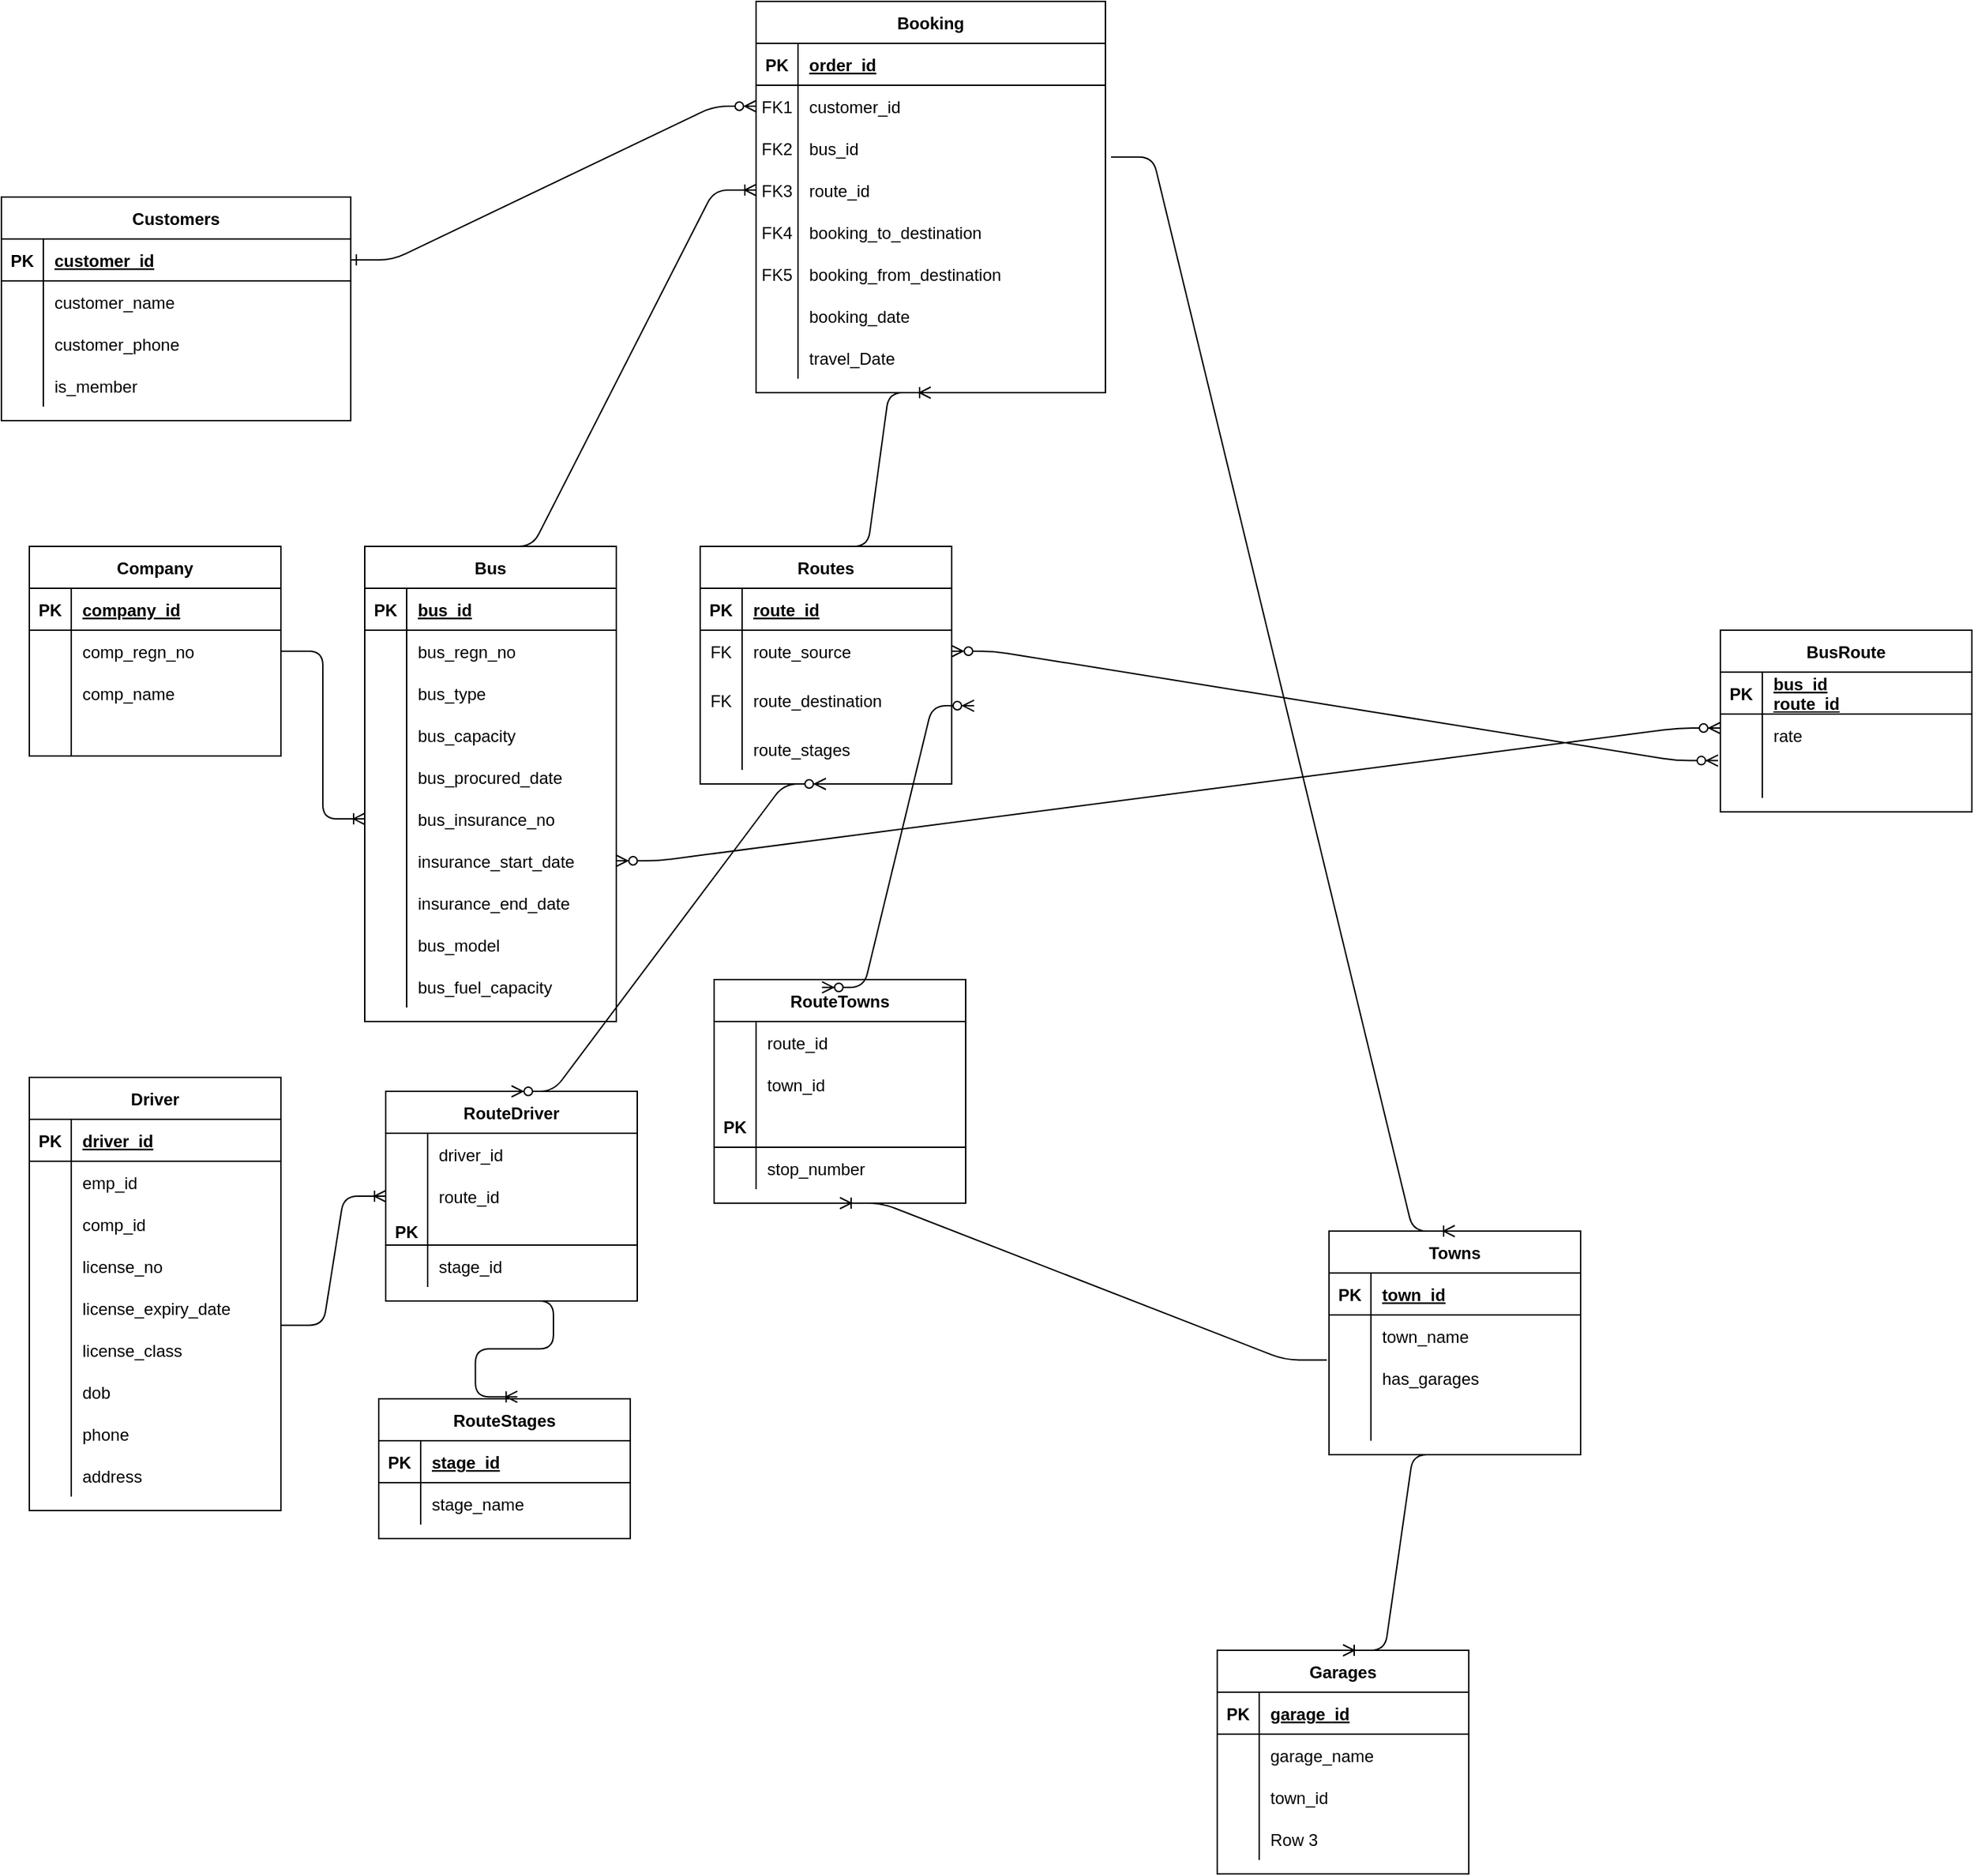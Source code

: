 <mxfile version="13.10.4" type="github">
  <diagram id="R2lEEEUBdFMjLlhIrx00" name="Page-1">
    <mxGraphModel dx="1483" dy="1883" grid="1" gridSize="10" guides="1" tooltips="1" connect="1" arrows="1" fold="1" page="1" pageScale="1" pageWidth="850" pageHeight="1100" math="0" shadow="0" extFonts="Permanent Marker^https://fonts.googleapis.com/css?family=Permanent+Marker">
      <root>
        <mxCell id="0" />
        <mxCell id="1" parent="0" />
        <mxCell id="C-vyLk0tnHw3VtMMgP7b-1" value="" style="edgeStyle=entityRelationEdgeStyle;endArrow=ERzeroToMany;startArrow=ERone;endFill=1;startFill=0;" parent="1" source="C-vyLk0tnHw3VtMMgP7b-24" target="C-vyLk0tnHw3VtMMgP7b-6" edge="1">
          <mxGeometry width="100" height="100" relative="1" as="geometry">
            <mxPoint x="340" y="720" as="sourcePoint" />
            <mxPoint x="440" y="620" as="targetPoint" />
          </mxGeometry>
        </mxCell>
        <object label="Booking" id="C-vyLk0tnHw3VtMMgP7b-2">
          <mxCell style="shape=table;startSize=30;container=1;collapsible=1;childLayout=tableLayout;fixedRows=1;rowLines=0;fontStyle=1;align=center;resizeLast=1;" parent="1" vertex="1">
            <mxGeometry x="560" y="-110" width="250" height="280" as="geometry" />
          </mxCell>
        </object>
        <mxCell id="C-vyLk0tnHw3VtMMgP7b-3" value="" style="shape=partialRectangle;collapsible=0;dropTarget=0;pointerEvents=0;fillColor=none;points=[[0,0.5],[1,0.5]];portConstraint=eastwest;top=0;left=0;right=0;bottom=1;" parent="C-vyLk0tnHw3VtMMgP7b-2" vertex="1">
          <mxGeometry y="30" width="250" height="30" as="geometry" />
        </mxCell>
        <mxCell id="C-vyLk0tnHw3VtMMgP7b-4" value="PK" style="shape=partialRectangle;overflow=hidden;connectable=0;fillColor=none;top=0;left=0;bottom=0;right=0;fontStyle=1;" parent="C-vyLk0tnHw3VtMMgP7b-3" vertex="1">
          <mxGeometry width="30" height="30" as="geometry" />
        </mxCell>
        <mxCell id="C-vyLk0tnHw3VtMMgP7b-5" value="order_id" style="shape=partialRectangle;overflow=hidden;connectable=0;fillColor=none;top=0;left=0;bottom=0;right=0;align=left;spacingLeft=6;fontStyle=5;" parent="C-vyLk0tnHw3VtMMgP7b-3" vertex="1">
          <mxGeometry x="30" width="220" height="30" as="geometry" />
        </mxCell>
        <mxCell id="C-vyLk0tnHw3VtMMgP7b-6" value="" style="shape=partialRectangle;collapsible=0;dropTarget=0;pointerEvents=0;fillColor=none;points=[[0,0.5],[1,0.5]];portConstraint=eastwest;top=0;left=0;right=0;bottom=0;" parent="C-vyLk0tnHw3VtMMgP7b-2" vertex="1">
          <mxGeometry y="60" width="250" height="30" as="geometry" />
        </mxCell>
        <mxCell id="C-vyLk0tnHw3VtMMgP7b-7" value="FK1" style="shape=partialRectangle;overflow=hidden;connectable=0;fillColor=none;top=0;left=0;bottom=0;right=0;" parent="C-vyLk0tnHw3VtMMgP7b-6" vertex="1">
          <mxGeometry width="30" height="30" as="geometry" />
        </mxCell>
        <mxCell id="C-vyLk0tnHw3VtMMgP7b-8" value="customer_id" style="shape=partialRectangle;overflow=hidden;connectable=0;fillColor=none;top=0;left=0;bottom=0;right=0;align=left;spacingLeft=6;" parent="C-vyLk0tnHw3VtMMgP7b-6" vertex="1">
          <mxGeometry x="30" width="220" height="30" as="geometry" />
        </mxCell>
        <mxCell id="DfzzEsy9qT0BJmkQdbl--208" value="" style="shape=partialRectangle;collapsible=0;dropTarget=0;pointerEvents=0;fillColor=none;points=[[0,0.5],[1,0.5]];portConstraint=eastwest;top=0;left=0;right=0;bottom=0;" vertex="1" parent="C-vyLk0tnHw3VtMMgP7b-2">
          <mxGeometry y="90" width="250" height="30" as="geometry" />
        </mxCell>
        <mxCell id="DfzzEsy9qT0BJmkQdbl--209" value="FK2" style="shape=partialRectangle;overflow=hidden;connectable=0;fillColor=none;top=0;left=0;bottom=0;right=0;" vertex="1" parent="DfzzEsy9qT0BJmkQdbl--208">
          <mxGeometry width="30" height="30" as="geometry" />
        </mxCell>
        <mxCell id="DfzzEsy9qT0BJmkQdbl--210" value="bus_id" style="shape=partialRectangle;overflow=hidden;connectable=0;fillColor=none;top=0;left=0;bottom=0;right=0;align=left;spacingLeft=6;" vertex="1" parent="DfzzEsy9qT0BJmkQdbl--208">
          <mxGeometry x="30" width="220" height="30" as="geometry" />
        </mxCell>
        <mxCell id="DfzzEsy9qT0BJmkQdbl--215" value="" style="shape=partialRectangle;collapsible=0;dropTarget=0;pointerEvents=0;fillColor=none;points=[[0,0.5],[1,0.5]];portConstraint=eastwest;top=0;left=0;right=0;bottom=0;" vertex="1" parent="C-vyLk0tnHw3VtMMgP7b-2">
          <mxGeometry y="120" width="250" height="30" as="geometry" />
        </mxCell>
        <mxCell id="DfzzEsy9qT0BJmkQdbl--216" value="FK3" style="shape=partialRectangle;overflow=hidden;connectable=0;fillColor=none;top=0;left=0;bottom=0;right=0;" vertex="1" parent="DfzzEsy9qT0BJmkQdbl--215">
          <mxGeometry width="30" height="30" as="geometry" />
        </mxCell>
        <mxCell id="DfzzEsy9qT0BJmkQdbl--217" value="route_id" style="shape=partialRectangle;overflow=hidden;connectable=0;fillColor=none;top=0;left=0;bottom=0;right=0;align=left;spacingLeft=6;" vertex="1" parent="DfzzEsy9qT0BJmkQdbl--215">
          <mxGeometry x="30" width="220" height="30" as="geometry" />
        </mxCell>
        <mxCell id="DfzzEsy9qT0BJmkQdbl--43" value="" style="shape=partialRectangle;collapsible=0;dropTarget=0;pointerEvents=0;fillColor=none;points=[[0,0.5],[1,0.5]];portConstraint=eastwest;top=0;left=0;right=0;bottom=0;" vertex="1" parent="C-vyLk0tnHw3VtMMgP7b-2">
          <mxGeometry y="150" width="250" height="30" as="geometry" />
        </mxCell>
        <mxCell id="DfzzEsy9qT0BJmkQdbl--44" value="FK4" style="shape=partialRectangle;overflow=hidden;connectable=0;fillColor=none;top=0;left=0;bottom=0;right=0;" vertex="1" parent="DfzzEsy9qT0BJmkQdbl--43">
          <mxGeometry width="30" height="30" as="geometry" />
        </mxCell>
        <mxCell id="DfzzEsy9qT0BJmkQdbl--45" value="booking_to_destination" style="shape=partialRectangle;overflow=hidden;connectable=0;fillColor=none;top=0;left=0;bottom=0;right=0;align=left;spacingLeft=6;" vertex="1" parent="DfzzEsy9qT0BJmkQdbl--43">
          <mxGeometry x="30" width="220" height="30" as="geometry" />
        </mxCell>
        <mxCell id="DfzzEsy9qT0BJmkQdbl--46" value="" style="shape=partialRectangle;collapsible=0;dropTarget=0;pointerEvents=0;fillColor=none;points=[[0,0.5],[1,0.5]];portConstraint=eastwest;top=0;left=0;right=0;bottom=0;" vertex="1" parent="C-vyLk0tnHw3VtMMgP7b-2">
          <mxGeometry y="180" width="250" height="30" as="geometry" />
        </mxCell>
        <mxCell id="DfzzEsy9qT0BJmkQdbl--47" value="FK5" style="shape=partialRectangle;overflow=hidden;connectable=0;fillColor=none;top=0;left=0;bottom=0;right=0;" vertex="1" parent="DfzzEsy9qT0BJmkQdbl--46">
          <mxGeometry width="30" height="30" as="geometry" />
        </mxCell>
        <mxCell id="DfzzEsy9qT0BJmkQdbl--48" value="booking_from_destination" style="shape=partialRectangle;overflow=hidden;connectable=0;fillColor=none;top=0;left=0;bottom=0;right=0;align=left;spacingLeft=6;" vertex="1" parent="DfzzEsy9qT0BJmkQdbl--46">
          <mxGeometry x="30" width="220" height="30" as="geometry" />
        </mxCell>
        <mxCell id="C-vyLk0tnHw3VtMMgP7b-9" value="" style="shape=partialRectangle;collapsible=0;dropTarget=0;pointerEvents=0;fillColor=none;points=[[0,0.5],[1,0.5]];portConstraint=eastwest;top=0;left=0;right=0;bottom=0;" parent="C-vyLk0tnHw3VtMMgP7b-2" vertex="1">
          <mxGeometry y="210" width="250" height="30" as="geometry" />
        </mxCell>
        <mxCell id="C-vyLk0tnHw3VtMMgP7b-10" value="" style="shape=partialRectangle;overflow=hidden;connectable=0;fillColor=none;top=0;left=0;bottom=0;right=0;" parent="C-vyLk0tnHw3VtMMgP7b-9" vertex="1">
          <mxGeometry width="30" height="30" as="geometry" />
        </mxCell>
        <mxCell id="C-vyLk0tnHw3VtMMgP7b-11" value="booking_date" style="shape=partialRectangle;overflow=hidden;connectable=0;fillColor=none;top=0;left=0;bottom=0;right=0;align=left;spacingLeft=6;" parent="C-vyLk0tnHw3VtMMgP7b-9" vertex="1">
          <mxGeometry x="30" width="220" height="30" as="geometry" />
        </mxCell>
        <mxCell id="DfzzEsy9qT0BJmkQdbl--40" value="" style="shape=partialRectangle;collapsible=0;dropTarget=0;pointerEvents=0;fillColor=none;points=[[0,0.5],[1,0.5]];portConstraint=eastwest;top=0;left=0;right=0;bottom=0;" vertex="1" parent="C-vyLk0tnHw3VtMMgP7b-2">
          <mxGeometry y="240" width="250" height="30" as="geometry" />
        </mxCell>
        <mxCell id="DfzzEsy9qT0BJmkQdbl--41" value="" style="shape=partialRectangle;overflow=hidden;connectable=0;fillColor=none;top=0;left=0;bottom=0;right=0;" vertex="1" parent="DfzzEsy9qT0BJmkQdbl--40">
          <mxGeometry width="30" height="30" as="geometry" />
        </mxCell>
        <mxCell id="DfzzEsy9qT0BJmkQdbl--42" value="travel_Date" style="shape=partialRectangle;overflow=hidden;connectable=0;fillColor=none;top=0;left=0;bottom=0;right=0;align=left;spacingLeft=6;" vertex="1" parent="DfzzEsy9qT0BJmkQdbl--40">
          <mxGeometry x="30" width="220" height="30" as="geometry" />
        </mxCell>
        <mxCell id="C-vyLk0tnHw3VtMMgP7b-23" value="Customers" style="shape=table;startSize=30;container=1;collapsible=1;childLayout=tableLayout;fixedRows=1;rowLines=0;fontStyle=1;align=center;resizeLast=1;" parent="1" vertex="1">
          <mxGeometry x="20" y="30" width="250" height="160" as="geometry" />
        </mxCell>
        <mxCell id="C-vyLk0tnHw3VtMMgP7b-24" value="" style="shape=partialRectangle;collapsible=0;dropTarget=0;pointerEvents=0;fillColor=none;points=[[0,0.5],[1,0.5]];portConstraint=eastwest;top=0;left=0;right=0;bottom=1;" parent="C-vyLk0tnHw3VtMMgP7b-23" vertex="1">
          <mxGeometry y="30" width="250" height="30" as="geometry" />
        </mxCell>
        <mxCell id="C-vyLk0tnHw3VtMMgP7b-25" value="PK" style="shape=partialRectangle;overflow=hidden;connectable=0;fillColor=none;top=0;left=0;bottom=0;right=0;fontStyle=1;" parent="C-vyLk0tnHw3VtMMgP7b-24" vertex="1">
          <mxGeometry width="30" height="30" as="geometry" />
        </mxCell>
        <mxCell id="C-vyLk0tnHw3VtMMgP7b-26" value="customer_id" style="shape=partialRectangle;overflow=hidden;connectable=0;fillColor=none;top=0;left=0;bottom=0;right=0;align=left;spacingLeft=6;fontStyle=5;" parent="C-vyLk0tnHw3VtMMgP7b-24" vertex="1">
          <mxGeometry x="30" width="220" height="30" as="geometry" />
        </mxCell>
        <mxCell id="C-vyLk0tnHw3VtMMgP7b-27" value="" style="shape=partialRectangle;collapsible=0;dropTarget=0;pointerEvents=0;fillColor=none;points=[[0,0.5],[1,0.5]];portConstraint=eastwest;top=0;left=0;right=0;bottom=0;" parent="C-vyLk0tnHw3VtMMgP7b-23" vertex="1">
          <mxGeometry y="60" width="250" height="30" as="geometry" />
        </mxCell>
        <mxCell id="C-vyLk0tnHw3VtMMgP7b-28" value="" style="shape=partialRectangle;overflow=hidden;connectable=0;fillColor=none;top=0;left=0;bottom=0;right=0;" parent="C-vyLk0tnHw3VtMMgP7b-27" vertex="1">
          <mxGeometry width="30" height="30" as="geometry" />
        </mxCell>
        <mxCell id="C-vyLk0tnHw3VtMMgP7b-29" value="customer_name " style="shape=partialRectangle;overflow=hidden;connectable=0;fillColor=none;top=0;left=0;bottom=0;right=0;align=left;spacingLeft=6;" parent="C-vyLk0tnHw3VtMMgP7b-27" vertex="1">
          <mxGeometry x="30" width="220" height="30" as="geometry" />
        </mxCell>
        <mxCell id="DfzzEsy9qT0BJmkQdbl--114" value="" style="shape=partialRectangle;collapsible=0;dropTarget=0;pointerEvents=0;fillColor=none;points=[[0,0.5],[1,0.5]];portConstraint=eastwest;top=0;left=0;right=0;bottom=0;" vertex="1" parent="C-vyLk0tnHw3VtMMgP7b-23">
          <mxGeometry y="90" width="250" height="30" as="geometry" />
        </mxCell>
        <mxCell id="DfzzEsy9qT0BJmkQdbl--115" value="" style="shape=partialRectangle;overflow=hidden;connectable=0;fillColor=none;top=0;left=0;bottom=0;right=0;" vertex="1" parent="DfzzEsy9qT0BJmkQdbl--114">
          <mxGeometry width="30" height="30" as="geometry" />
        </mxCell>
        <mxCell id="DfzzEsy9qT0BJmkQdbl--116" value="customer_phone" style="shape=partialRectangle;overflow=hidden;connectable=0;fillColor=none;top=0;left=0;bottom=0;right=0;align=left;spacingLeft=6;" vertex="1" parent="DfzzEsy9qT0BJmkQdbl--114">
          <mxGeometry x="30" width="220" height="30" as="geometry" />
        </mxCell>
        <mxCell id="DfzzEsy9qT0BJmkQdbl--121" value="" style="shape=partialRectangle;collapsible=0;dropTarget=0;pointerEvents=0;fillColor=none;points=[[0,0.5],[1,0.5]];portConstraint=eastwest;top=0;left=0;right=0;bottom=0;" vertex="1" parent="C-vyLk0tnHw3VtMMgP7b-23">
          <mxGeometry y="120" width="250" height="30" as="geometry" />
        </mxCell>
        <mxCell id="DfzzEsy9qT0BJmkQdbl--122" value="" style="shape=partialRectangle;overflow=hidden;connectable=0;fillColor=none;top=0;left=0;bottom=0;right=0;" vertex="1" parent="DfzzEsy9qT0BJmkQdbl--121">
          <mxGeometry width="30" height="30" as="geometry" />
        </mxCell>
        <mxCell id="DfzzEsy9qT0BJmkQdbl--123" value="is_member" style="shape=partialRectangle;overflow=hidden;connectable=0;fillColor=none;top=0;left=0;bottom=0;right=0;align=left;spacingLeft=6;" vertex="1" parent="DfzzEsy9qT0BJmkQdbl--121">
          <mxGeometry x="30" width="220" height="30" as="geometry" />
        </mxCell>
        <object label="Bus" id="DfzzEsy9qT0BJmkQdbl--1">
          <mxCell style="shape=table;startSize=30;container=1;collapsible=1;childLayout=tableLayout;fixedRows=1;rowLines=0;fontStyle=1;align=center;resizeLast=1;" vertex="1" parent="1">
            <mxGeometry x="280" y="280" width="180" height="340" as="geometry" />
          </mxCell>
        </object>
        <mxCell id="DfzzEsy9qT0BJmkQdbl--2" value="" style="shape=partialRectangle;collapsible=0;dropTarget=0;pointerEvents=0;fillColor=none;top=0;left=0;bottom=1;right=0;points=[[0,0.5],[1,0.5]];portConstraint=eastwest;" vertex="1" parent="DfzzEsy9qT0BJmkQdbl--1">
          <mxGeometry y="30" width="180" height="30" as="geometry" />
        </mxCell>
        <mxCell id="DfzzEsy9qT0BJmkQdbl--3" value="PK" style="shape=partialRectangle;connectable=0;fillColor=none;top=0;left=0;bottom=0;right=0;fontStyle=1;overflow=hidden;" vertex="1" parent="DfzzEsy9qT0BJmkQdbl--2">
          <mxGeometry width="30" height="30" as="geometry" />
        </mxCell>
        <mxCell id="DfzzEsy9qT0BJmkQdbl--4" value="bus_id" style="shape=partialRectangle;connectable=0;fillColor=none;top=0;left=0;bottom=0;right=0;align=left;spacingLeft=6;fontStyle=5;overflow=hidden;" vertex="1" parent="DfzzEsy9qT0BJmkQdbl--2">
          <mxGeometry x="30" width="150" height="30" as="geometry" />
        </mxCell>
        <mxCell id="DfzzEsy9qT0BJmkQdbl--5" value="" style="shape=partialRectangle;collapsible=0;dropTarget=0;pointerEvents=0;fillColor=none;top=0;left=0;bottom=0;right=0;points=[[0,0.5],[1,0.5]];portConstraint=eastwest;" vertex="1" parent="DfzzEsy9qT0BJmkQdbl--1">
          <mxGeometry y="60" width="180" height="30" as="geometry" />
        </mxCell>
        <mxCell id="DfzzEsy9qT0BJmkQdbl--6" value="" style="shape=partialRectangle;connectable=0;fillColor=none;top=0;left=0;bottom=0;right=0;editable=1;overflow=hidden;" vertex="1" parent="DfzzEsy9qT0BJmkQdbl--5">
          <mxGeometry width="30" height="30" as="geometry" />
        </mxCell>
        <mxCell id="DfzzEsy9qT0BJmkQdbl--7" value="bus_regn_no" style="shape=partialRectangle;connectable=0;fillColor=none;top=0;left=0;bottom=0;right=0;align=left;spacingLeft=6;overflow=hidden;" vertex="1" parent="DfzzEsy9qT0BJmkQdbl--5">
          <mxGeometry x="30" width="150" height="30" as="geometry" />
        </mxCell>
        <mxCell id="DfzzEsy9qT0BJmkQdbl--8" value="" style="shape=partialRectangle;collapsible=0;dropTarget=0;pointerEvents=0;fillColor=none;top=0;left=0;bottom=0;right=0;points=[[0,0.5],[1,0.5]];portConstraint=eastwest;" vertex="1" parent="DfzzEsy9qT0BJmkQdbl--1">
          <mxGeometry y="90" width="180" height="30" as="geometry" />
        </mxCell>
        <mxCell id="DfzzEsy9qT0BJmkQdbl--9" value="" style="shape=partialRectangle;connectable=0;fillColor=none;top=0;left=0;bottom=0;right=0;editable=1;overflow=hidden;" vertex="1" parent="DfzzEsy9qT0BJmkQdbl--8">
          <mxGeometry width="30" height="30" as="geometry" />
        </mxCell>
        <mxCell id="DfzzEsy9qT0BJmkQdbl--10" value="bus_type" style="shape=partialRectangle;connectable=0;fillColor=none;top=0;left=0;bottom=0;right=0;align=left;spacingLeft=6;overflow=hidden;" vertex="1" parent="DfzzEsy9qT0BJmkQdbl--8">
          <mxGeometry x="30" width="150" height="30" as="geometry" />
        </mxCell>
        <mxCell id="DfzzEsy9qT0BJmkQdbl--11" value="" style="shape=partialRectangle;collapsible=0;dropTarget=0;pointerEvents=0;fillColor=none;top=0;left=0;bottom=0;right=0;points=[[0,0.5],[1,0.5]];portConstraint=eastwest;" vertex="1" parent="DfzzEsy9qT0BJmkQdbl--1">
          <mxGeometry y="120" width="180" height="30" as="geometry" />
        </mxCell>
        <mxCell id="DfzzEsy9qT0BJmkQdbl--12" value="" style="shape=partialRectangle;connectable=0;fillColor=none;top=0;left=0;bottom=0;right=0;editable=1;overflow=hidden;" vertex="1" parent="DfzzEsy9qT0BJmkQdbl--11">
          <mxGeometry width="30" height="30" as="geometry" />
        </mxCell>
        <mxCell id="DfzzEsy9qT0BJmkQdbl--13" value="bus_capacity" style="shape=partialRectangle;connectable=0;fillColor=none;top=0;left=0;bottom=0;right=0;align=left;spacingLeft=6;overflow=hidden;" vertex="1" parent="DfzzEsy9qT0BJmkQdbl--11">
          <mxGeometry x="30" width="150" height="30" as="geometry" />
        </mxCell>
        <mxCell id="DfzzEsy9qT0BJmkQdbl--49" value="" style="shape=partialRectangle;collapsible=0;dropTarget=0;pointerEvents=0;fillColor=none;top=0;left=0;bottom=0;right=0;points=[[0,0.5],[1,0.5]];portConstraint=eastwest;" vertex="1" parent="DfzzEsy9qT0BJmkQdbl--1">
          <mxGeometry y="150" width="180" height="30" as="geometry" />
        </mxCell>
        <mxCell id="DfzzEsy9qT0BJmkQdbl--50" value="" style="shape=partialRectangle;connectable=0;fillColor=none;top=0;left=0;bottom=0;right=0;editable=1;overflow=hidden;" vertex="1" parent="DfzzEsy9qT0BJmkQdbl--49">
          <mxGeometry width="30" height="30" as="geometry" />
        </mxCell>
        <mxCell id="DfzzEsy9qT0BJmkQdbl--51" value="bus_procured_date" style="shape=partialRectangle;connectable=0;fillColor=none;top=0;left=0;bottom=0;right=0;align=left;spacingLeft=6;overflow=hidden;" vertex="1" parent="DfzzEsy9qT0BJmkQdbl--49">
          <mxGeometry x="30" width="150" height="30" as="geometry" />
        </mxCell>
        <mxCell id="DfzzEsy9qT0BJmkQdbl--52" value="" style="shape=partialRectangle;collapsible=0;dropTarget=0;pointerEvents=0;fillColor=none;top=0;left=0;bottom=0;right=0;points=[[0,0.5],[1,0.5]];portConstraint=eastwest;" vertex="1" parent="DfzzEsy9qT0BJmkQdbl--1">
          <mxGeometry y="180" width="180" height="30" as="geometry" />
        </mxCell>
        <mxCell id="DfzzEsy9qT0BJmkQdbl--53" value="" style="shape=partialRectangle;connectable=0;fillColor=none;top=0;left=0;bottom=0;right=0;editable=1;overflow=hidden;" vertex="1" parent="DfzzEsy9qT0BJmkQdbl--52">
          <mxGeometry width="30" height="30" as="geometry" />
        </mxCell>
        <mxCell id="DfzzEsy9qT0BJmkQdbl--54" value="bus_insurance_no" style="shape=partialRectangle;connectable=0;fillColor=none;top=0;left=0;bottom=0;right=0;align=left;spacingLeft=6;overflow=hidden;" vertex="1" parent="DfzzEsy9qT0BJmkQdbl--52">
          <mxGeometry x="30" width="150" height="30" as="geometry" />
        </mxCell>
        <mxCell id="DfzzEsy9qT0BJmkQdbl--55" value="" style="shape=partialRectangle;collapsible=0;dropTarget=0;pointerEvents=0;fillColor=none;top=0;left=0;bottom=0;right=0;points=[[0,0.5],[1,0.5]];portConstraint=eastwest;" vertex="1" parent="DfzzEsy9qT0BJmkQdbl--1">
          <mxGeometry y="210" width="180" height="30" as="geometry" />
        </mxCell>
        <mxCell id="DfzzEsy9qT0BJmkQdbl--56" value="" style="shape=partialRectangle;connectable=0;fillColor=none;top=0;left=0;bottom=0;right=0;editable=1;overflow=hidden;" vertex="1" parent="DfzzEsy9qT0BJmkQdbl--55">
          <mxGeometry width="30" height="30" as="geometry" />
        </mxCell>
        <mxCell id="DfzzEsy9qT0BJmkQdbl--57" value="insurance_start_date" style="shape=partialRectangle;connectable=0;fillColor=none;top=0;left=0;bottom=0;right=0;align=left;spacingLeft=6;overflow=hidden;" vertex="1" parent="DfzzEsy9qT0BJmkQdbl--55">
          <mxGeometry x="30" width="150" height="30" as="geometry" />
        </mxCell>
        <mxCell id="DfzzEsy9qT0BJmkQdbl--58" value="" style="shape=partialRectangle;collapsible=0;dropTarget=0;pointerEvents=0;fillColor=none;top=0;left=0;bottom=0;right=0;points=[[0,0.5],[1,0.5]];portConstraint=eastwest;" vertex="1" parent="DfzzEsy9qT0BJmkQdbl--1">
          <mxGeometry y="240" width="180" height="30" as="geometry" />
        </mxCell>
        <mxCell id="DfzzEsy9qT0BJmkQdbl--59" value="" style="shape=partialRectangle;connectable=0;fillColor=none;top=0;left=0;bottom=0;right=0;editable=1;overflow=hidden;" vertex="1" parent="DfzzEsy9qT0BJmkQdbl--58">
          <mxGeometry width="30" height="30" as="geometry" />
        </mxCell>
        <mxCell id="DfzzEsy9qT0BJmkQdbl--60" value="insurance_end_date" style="shape=partialRectangle;connectable=0;fillColor=none;top=0;left=0;bottom=0;right=0;align=left;spacingLeft=6;overflow=hidden;" vertex="1" parent="DfzzEsy9qT0BJmkQdbl--58">
          <mxGeometry x="30" width="150" height="30" as="geometry" />
        </mxCell>
        <mxCell id="DfzzEsy9qT0BJmkQdbl--61" value="" style="shape=partialRectangle;collapsible=0;dropTarget=0;pointerEvents=0;fillColor=none;top=0;left=0;bottom=0;right=0;points=[[0,0.5],[1,0.5]];portConstraint=eastwest;" vertex="1" parent="DfzzEsy9qT0BJmkQdbl--1">
          <mxGeometry y="270" width="180" height="30" as="geometry" />
        </mxCell>
        <mxCell id="DfzzEsy9qT0BJmkQdbl--62" value="" style="shape=partialRectangle;connectable=0;fillColor=none;top=0;left=0;bottom=0;right=0;editable=1;overflow=hidden;" vertex="1" parent="DfzzEsy9qT0BJmkQdbl--61">
          <mxGeometry width="30" height="30" as="geometry" />
        </mxCell>
        <mxCell id="DfzzEsy9qT0BJmkQdbl--63" value="bus_model" style="shape=partialRectangle;connectable=0;fillColor=none;top=0;left=0;bottom=0;right=0;align=left;spacingLeft=6;overflow=hidden;" vertex="1" parent="DfzzEsy9qT0BJmkQdbl--61">
          <mxGeometry x="30" width="150" height="30" as="geometry" />
        </mxCell>
        <mxCell id="DfzzEsy9qT0BJmkQdbl--64" value="" style="shape=partialRectangle;collapsible=0;dropTarget=0;pointerEvents=0;fillColor=none;top=0;left=0;bottom=0;right=0;points=[[0,0.5],[1,0.5]];portConstraint=eastwest;" vertex="1" parent="DfzzEsy9qT0BJmkQdbl--1">
          <mxGeometry y="300" width="180" height="30" as="geometry" />
        </mxCell>
        <mxCell id="DfzzEsy9qT0BJmkQdbl--65" value="" style="shape=partialRectangle;connectable=0;fillColor=none;top=0;left=0;bottom=0;right=0;editable=1;overflow=hidden;" vertex="1" parent="DfzzEsy9qT0BJmkQdbl--64">
          <mxGeometry width="30" height="30" as="geometry" />
        </mxCell>
        <mxCell id="DfzzEsy9qT0BJmkQdbl--66" value="bus_fuel_capacity" style="shape=partialRectangle;connectable=0;fillColor=none;top=0;left=0;bottom=0;right=0;align=left;spacingLeft=6;overflow=hidden;" vertex="1" parent="DfzzEsy9qT0BJmkQdbl--64">
          <mxGeometry x="30" width="150" height="30" as="geometry" />
        </mxCell>
        <mxCell id="DfzzEsy9qT0BJmkQdbl--14" value="Routes" style="shape=table;startSize=30;container=1;collapsible=1;childLayout=tableLayout;fixedRows=1;rowLines=0;fontStyle=1;align=center;resizeLast=1;" vertex="1" parent="1">
          <mxGeometry x="520" y="280" width="180" height="170" as="geometry" />
        </mxCell>
        <mxCell id="DfzzEsy9qT0BJmkQdbl--15" value="" style="shape=partialRectangle;collapsible=0;dropTarget=0;pointerEvents=0;fillColor=none;top=0;left=0;bottom=1;right=0;points=[[0,0.5],[1,0.5]];portConstraint=eastwest;" vertex="1" parent="DfzzEsy9qT0BJmkQdbl--14">
          <mxGeometry y="30" width="180" height="30" as="geometry" />
        </mxCell>
        <mxCell id="DfzzEsy9qT0BJmkQdbl--16" value="PK" style="shape=partialRectangle;connectable=0;fillColor=none;top=0;left=0;bottom=0;right=0;fontStyle=1;overflow=hidden;" vertex="1" parent="DfzzEsy9qT0BJmkQdbl--15">
          <mxGeometry width="30" height="30" as="geometry" />
        </mxCell>
        <mxCell id="DfzzEsy9qT0BJmkQdbl--17" value="route_id" style="shape=partialRectangle;connectable=0;fillColor=none;top=0;left=0;bottom=0;right=0;align=left;spacingLeft=6;fontStyle=5;overflow=hidden;" vertex="1" parent="DfzzEsy9qT0BJmkQdbl--15">
          <mxGeometry x="30" width="150" height="30" as="geometry" />
        </mxCell>
        <mxCell id="DfzzEsy9qT0BJmkQdbl--18" value="" style="shape=partialRectangle;collapsible=0;dropTarget=0;pointerEvents=0;fillColor=none;top=0;left=0;bottom=0;right=0;points=[[0,0.5],[1,0.5]];portConstraint=eastwest;" vertex="1" parent="DfzzEsy9qT0BJmkQdbl--14">
          <mxGeometry y="60" width="180" height="30" as="geometry" />
        </mxCell>
        <mxCell id="DfzzEsy9qT0BJmkQdbl--19" value="FK" style="shape=partialRectangle;connectable=0;fillColor=none;top=0;left=0;bottom=0;right=0;editable=1;overflow=hidden;" vertex="1" parent="DfzzEsy9qT0BJmkQdbl--18">
          <mxGeometry width="30" height="30" as="geometry" />
        </mxCell>
        <mxCell id="DfzzEsy9qT0BJmkQdbl--20" value="route_source" style="shape=partialRectangle;connectable=0;fillColor=none;top=0;left=0;bottom=0;right=0;align=left;spacingLeft=6;overflow=hidden;" vertex="1" parent="DfzzEsy9qT0BJmkQdbl--18">
          <mxGeometry x="30" width="150" height="30" as="geometry" />
        </mxCell>
        <mxCell id="DfzzEsy9qT0BJmkQdbl--21" value="" style="shape=partialRectangle;collapsible=0;dropTarget=0;pointerEvents=0;fillColor=none;top=0;left=0;bottom=0;right=0;points=[[0,0.5],[1,0.5]];portConstraint=eastwest;" vertex="1" parent="DfzzEsy9qT0BJmkQdbl--14">
          <mxGeometry y="90" width="180" height="40" as="geometry" />
        </mxCell>
        <mxCell id="DfzzEsy9qT0BJmkQdbl--22" value="FK" style="shape=partialRectangle;connectable=0;fillColor=none;top=0;left=0;bottom=0;right=0;editable=1;overflow=hidden;" vertex="1" parent="DfzzEsy9qT0BJmkQdbl--21">
          <mxGeometry width="30" height="40" as="geometry" />
        </mxCell>
        <mxCell id="DfzzEsy9qT0BJmkQdbl--23" value="route_destination" style="shape=partialRectangle;connectable=0;fillColor=none;top=0;left=0;bottom=0;right=0;align=left;spacingLeft=6;overflow=hidden;" vertex="1" parent="DfzzEsy9qT0BJmkQdbl--21">
          <mxGeometry x="30" width="150" height="40" as="geometry" />
        </mxCell>
        <mxCell id="DfzzEsy9qT0BJmkQdbl--24" value="" style="shape=partialRectangle;collapsible=0;dropTarget=0;pointerEvents=0;fillColor=none;top=0;left=0;bottom=0;right=0;points=[[0,0.5],[1,0.5]];portConstraint=eastwest;" vertex="1" parent="DfzzEsy9qT0BJmkQdbl--14">
          <mxGeometry y="130" width="180" height="30" as="geometry" />
        </mxCell>
        <mxCell id="DfzzEsy9qT0BJmkQdbl--25" value="" style="shape=partialRectangle;connectable=0;fillColor=none;top=0;left=0;bottom=0;right=0;editable=1;overflow=hidden;" vertex="1" parent="DfzzEsy9qT0BJmkQdbl--24">
          <mxGeometry width="30" height="30" as="geometry" />
        </mxCell>
        <mxCell id="DfzzEsy9qT0BJmkQdbl--26" value="route_stages" style="shape=partialRectangle;connectable=0;fillColor=none;top=0;left=0;bottom=0;right=0;align=left;spacingLeft=6;overflow=hidden;" vertex="1" parent="DfzzEsy9qT0BJmkQdbl--24">
          <mxGeometry x="30" width="150" height="30" as="geometry" />
        </mxCell>
        <mxCell id="DfzzEsy9qT0BJmkQdbl--27" value="Company" style="shape=table;startSize=30;container=1;collapsible=1;childLayout=tableLayout;fixedRows=1;rowLines=0;fontStyle=1;align=center;resizeLast=1;" vertex="1" parent="1">
          <mxGeometry x="40" y="280" width="180" height="150" as="geometry" />
        </mxCell>
        <mxCell id="DfzzEsy9qT0BJmkQdbl--28" value="" style="shape=partialRectangle;collapsible=0;dropTarget=0;pointerEvents=0;fillColor=none;top=0;left=0;bottom=1;right=0;points=[[0,0.5],[1,0.5]];portConstraint=eastwest;" vertex="1" parent="DfzzEsy9qT0BJmkQdbl--27">
          <mxGeometry y="30" width="180" height="30" as="geometry" />
        </mxCell>
        <mxCell id="DfzzEsy9qT0BJmkQdbl--29" value="PK" style="shape=partialRectangle;connectable=0;fillColor=none;top=0;left=0;bottom=0;right=0;fontStyle=1;overflow=hidden;" vertex="1" parent="DfzzEsy9qT0BJmkQdbl--28">
          <mxGeometry width="30" height="30" as="geometry" />
        </mxCell>
        <mxCell id="DfzzEsy9qT0BJmkQdbl--30" value="company_id" style="shape=partialRectangle;connectable=0;fillColor=none;top=0;left=0;bottom=0;right=0;align=left;spacingLeft=6;fontStyle=5;overflow=hidden;" vertex="1" parent="DfzzEsy9qT0BJmkQdbl--28">
          <mxGeometry x="30" width="150" height="30" as="geometry" />
        </mxCell>
        <mxCell id="DfzzEsy9qT0BJmkQdbl--31" value="" style="shape=partialRectangle;collapsible=0;dropTarget=0;pointerEvents=0;fillColor=none;top=0;left=0;bottom=0;right=0;points=[[0,0.5],[1,0.5]];portConstraint=eastwest;" vertex="1" parent="DfzzEsy9qT0BJmkQdbl--27">
          <mxGeometry y="60" width="180" height="30" as="geometry" />
        </mxCell>
        <mxCell id="DfzzEsy9qT0BJmkQdbl--32" value="" style="shape=partialRectangle;connectable=0;fillColor=none;top=0;left=0;bottom=0;right=0;editable=1;overflow=hidden;" vertex="1" parent="DfzzEsy9qT0BJmkQdbl--31">
          <mxGeometry width="30" height="30" as="geometry" />
        </mxCell>
        <mxCell id="DfzzEsy9qT0BJmkQdbl--33" value="comp_regn_no" style="shape=partialRectangle;connectable=0;fillColor=none;top=0;left=0;bottom=0;right=0;align=left;spacingLeft=6;overflow=hidden;" vertex="1" parent="DfzzEsy9qT0BJmkQdbl--31">
          <mxGeometry x="30" width="150" height="30" as="geometry" />
        </mxCell>
        <mxCell id="DfzzEsy9qT0BJmkQdbl--34" value="" style="shape=partialRectangle;collapsible=0;dropTarget=0;pointerEvents=0;fillColor=none;top=0;left=0;bottom=0;right=0;points=[[0,0.5],[1,0.5]];portConstraint=eastwest;" vertex="1" parent="DfzzEsy9qT0BJmkQdbl--27">
          <mxGeometry y="90" width="180" height="30" as="geometry" />
        </mxCell>
        <mxCell id="DfzzEsy9qT0BJmkQdbl--35" value="" style="shape=partialRectangle;connectable=0;fillColor=none;top=0;left=0;bottom=0;right=0;editable=1;overflow=hidden;" vertex="1" parent="DfzzEsy9qT0BJmkQdbl--34">
          <mxGeometry width="30" height="30" as="geometry" />
        </mxCell>
        <mxCell id="DfzzEsy9qT0BJmkQdbl--36" value="comp_name" style="shape=partialRectangle;connectable=0;fillColor=none;top=0;left=0;bottom=0;right=0;align=left;spacingLeft=6;overflow=hidden;" vertex="1" parent="DfzzEsy9qT0BJmkQdbl--34">
          <mxGeometry x="30" width="150" height="30" as="geometry" />
        </mxCell>
        <mxCell id="DfzzEsy9qT0BJmkQdbl--37" value="" style="shape=partialRectangle;collapsible=0;dropTarget=0;pointerEvents=0;fillColor=none;top=0;left=0;bottom=0;right=0;points=[[0,0.5],[1,0.5]];portConstraint=eastwest;" vertex="1" parent="DfzzEsy9qT0BJmkQdbl--27">
          <mxGeometry y="120" width="180" height="30" as="geometry" />
        </mxCell>
        <mxCell id="DfzzEsy9qT0BJmkQdbl--38" value="" style="shape=partialRectangle;connectable=0;fillColor=none;top=0;left=0;bottom=0;right=0;editable=1;overflow=hidden;" vertex="1" parent="DfzzEsy9qT0BJmkQdbl--37">
          <mxGeometry width="30" height="30" as="geometry" />
        </mxCell>
        <mxCell id="DfzzEsy9qT0BJmkQdbl--39" value="" style="shape=partialRectangle;connectable=0;fillColor=none;top=0;left=0;bottom=0;right=0;align=left;spacingLeft=6;overflow=hidden;" vertex="1" parent="DfzzEsy9qT0BJmkQdbl--37">
          <mxGeometry x="30" width="150" height="30" as="geometry" />
        </mxCell>
        <mxCell id="DfzzEsy9qT0BJmkQdbl--67" value="Towns" style="shape=table;startSize=30;container=1;collapsible=1;childLayout=tableLayout;fixedRows=1;rowLines=0;fontStyle=1;align=center;resizeLast=1;" vertex="1" parent="1">
          <mxGeometry x="970" y="770" width="180" height="160" as="geometry" />
        </mxCell>
        <mxCell id="DfzzEsy9qT0BJmkQdbl--68" value="" style="shape=partialRectangle;collapsible=0;dropTarget=0;pointerEvents=0;fillColor=none;top=0;left=0;bottom=1;right=0;points=[[0,0.5],[1,0.5]];portConstraint=eastwest;" vertex="1" parent="DfzzEsy9qT0BJmkQdbl--67">
          <mxGeometry y="30" width="180" height="30" as="geometry" />
        </mxCell>
        <mxCell id="DfzzEsy9qT0BJmkQdbl--69" value="PK" style="shape=partialRectangle;connectable=0;fillColor=none;top=0;left=0;bottom=0;right=0;fontStyle=1;overflow=hidden;" vertex="1" parent="DfzzEsy9qT0BJmkQdbl--68">
          <mxGeometry width="30" height="30" as="geometry" />
        </mxCell>
        <mxCell id="DfzzEsy9qT0BJmkQdbl--70" value="town_id" style="shape=partialRectangle;connectable=0;fillColor=none;top=0;left=0;bottom=0;right=0;align=left;spacingLeft=6;fontStyle=5;overflow=hidden;" vertex="1" parent="DfzzEsy9qT0BJmkQdbl--68">
          <mxGeometry x="30" width="150" height="30" as="geometry" />
        </mxCell>
        <mxCell id="DfzzEsy9qT0BJmkQdbl--71" value="" style="shape=partialRectangle;collapsible=0;dropTarget=0;pointerEvents=0;fillColor=none;top=0;left=0;bottom=0;right=0;points=[[0,0.5],[1,0.5]];portConstraint=eastwest;" vertex="1" parent="DfzzEsy9qT0BJmkQdbl--67">
          <mxGeometry y="60" width="180" height="30" as="geometry" />
        </mxCell>
        <mxCell id="DfzzEsy9qT0BJmkQdbl--72" value="" style="shape=partialRectangle;connectable=0;fillColor=none;top=0;left=0;bottom=0;right=0;editable=1;overflow=hidden;" vertex="1" parent="DfzzEsy9qT0BJmkQdbl--71">
          <mxGeometry width="30" height="30" as="geometry" />
        </mxCell>
        <mxCell id="DfzzEsy9qT0BJmkQdbl--73" value="town_name" style="shape=partialRectangle;connectable=0;fillColor=none;top=0;left=0;bottom=0;right=0;align=left;spacingLeft=6;overflow=hidden;" vertex="1" parent="DfzzEsy9qT0BJmkQdbl--71">
          <mxGeometry x="30" width="150" height="30" as="geometry" />
        </mxCell>
        <mxCell id="DfzzEsy9qT0BJmkQdbl--74" value="" style="shape=partialRectangle;collapsible=0;dropTarget=0;pointerEvents=0;fillColor=none;top=0;left=0;bottom=0;right=0;points=[[0,0.5],[1,0.5]];portConstraint=eastwest;" vertex="1" parent="DfzzEsy9qT0BJmkQdbl--67">
          <mxGeometry y="90" width="180" height="30" as="geometry" />
        </mxCell>
        <mxCell id="DfzzEsy9qT0BJmkQdbl--75" value="" style="shape=partialRectangle;connectable=0;fillColor=none;top=0;left=0;bottom=0;right=0;editable=1;overflow=hidden;" vertex="1" parent="DfzzEsy9qT0BJmkQdbl--74">
          <mxGeometry width="30" height="30" as="geometry" />
        </mxCell>
        <mxCell id="DfzzEsy9qT0BJmkQdbl--76" value="has_garages" style="shape=partialRectangle;connectable=0;fillColor=none;top=0;left=0;bottom=0;right=0;align=left;spacingLeft=6;overflow=hidden;" vertex="1" parent="DfzzEsy9qT0BJmkQdbl--74">
          <mxGeometry x="30" width="150" height="30" as="geometry" />
        </mxCell>
        <mxCell id="DfzzEsy9qT0BJmkQdbl--77" value="" style="shape=partialRectangle;collapsible=0;dropTarget=0;pointerEvents=0;fillColor=none;top=0;left=0;bottom=0;right=0;points=[[0,0.5],[1,0.5]];portConstraint=eastwest;" vertex="1" parent="DfzzEsy9qT0BJmkQdbl--67">
          <mxGeometry y="120" width="180" height="30" as="geometry" />
        </mxCell>
        <mxCell id="DfzzEsy9qT0BJmkQdbl--78" value="" style="shape=partialRectangle;connectable=0;fillColor=none;top=0;left=0;bottom=0;right=0;editable=1;overflow=hidden;" vertex="1" parent="DfzzEsy9qT0BJmkQdbl--77">
          <mxGeometry width="30" height="30" as="geometry" />
        </mxCell>
        <mxCell id="DfzzEsy9qT0BJmkQdbl--79" value="" style="shape=partialRectangle;connectable=0;fillColor=none;top=0;left=0;bottom=0;right=0;align=left;spacingLeft=6;overflow=hidden;" vertex="1" parent="DfzzEsy9qT0BJmkQdbl--77">
          <mxGeometry x="30" width="150" height="30" as="geometry" />
        </mxCell>
        <mxCell id="DfzzEsy9qT0BJmkQdbl--80" value="Garages" style="shape=table;startSize=30;container=1;collapsible=1;childLayout=tableLayout;fixedRows=1;rowLines=0;fontStyle=1;align=center;resizeLast=1;" vertex="1" parent="1">
          <mxGeometry x="890" y="1070" width="180" height="160" as="geometry" />
        </mxCell>
        <mxCell id="DfzzEsy9qT0BJmkQdbl--81" value="" style="shape=partialRectangle;collapsible=0;dropTarget=0;pointerEvents=0;fillColor=none;top=0;left=0;bottom=1;right=0;points=[[0,0.5],[1,0.5]];portConstraint=eastwest;" vertex="1" parent="DfzzEsy9qT0BJmkQdbl--80">
          <mxGeometry y="30" width="180" height="30" as="geometry" />
        </mxCell>
        <mxCell id="DfzzEsy9qT0BJmkQdbl--82" value="PK" style="shape=partialRectangle;connectable=0;fillColor=none;top=0;left=0;bottom=0;right=0;fontStyle=1;overflow=hidden;" vertex="1" parent="DfzzEsy9qT0BJmkQdbl--81">
          <mxGeometry width="30" height="30" as="geometry" />
        </mxCell>
        <mxCell id="DfzzEsy9qT0BJmkQdbl--83" value="garage_id" style="shape=partialRectangle;connectable=0;fillColor=none;top=0;left=0;bottom=0;right=0;align=left;spacingLeft=6;fontStyle=5;overflow=hidden;" vertex="1" parent="DfzzEsy9qT0BJmkQdbl--81">
          <mxGeometry x="30" width="150" height="30" as="geometry" />
        </mxCell>
        <mxCell id="DfzzEsy9qT0BJmkQdbl--84" value="" style="shape=partialRectangle;collapsible=0;dropTarget=0;pointerEvents=0;fillColor=none;top=0;left=0;bottom=0;right=0;points=[[0,0.5],[1,0.5]];portConstraint=eastwest;" vertex="1" parent="DfzzEsy9qT0BJmkQdbl--80">
          <mxGeometry y="60" width="180" height="30" as="geometry" />
        </mxCell>
        <mxCell id="DfzzEsy9qT0BJmkQdbl--85" value="" style="shape=partialRectangle;connectable=0;fillColor=none;top=0;left=0;bottom=0;right=0;editable=1;overflow=hidden;" vertex="1" parent="DfzzEsy9qT0BJmkQdbl--84">
          <mxGeometry width="30" height="30" as="geometry" />
        </mxCell>
        <mxCell id="DfzzEsy9qT0BJmkQdbl--86" value="garage_name" style="shape=partialRectangle;connectable=0;fillColor=none;top=0;left=0;bottom=0;right=0;align=left;spacingLeft=6;overflow=hidden;" vertex="1" parent="DfzzEsy9qT0BJmkQdbl--84">
          <mxGeometry x="30" width="150" height="30" as="geometry" />
        </mxCell>
        <mxCell id="DfzzEsy9qT0BJmkQdbl--87" value="" style="shape=partialRectangle;collapsible=0;dropTarget=0;pointerEvents=0;fillColor=none;top=0;left=0;bottom=0;right=0;points=[[0,0.5],[1,0.5]];portConstraint=eastwest;" vertex="1" parent="DfzzEsy9qT0BJmkQdbl--80">
          <mxGeometry y="90" width="180" height="30" as="geometry" />
        </mxCell>
        <mxCell id="DfzzEsy9qT0BJmkQdbl--88" value="" style="shape=partialRectangle;connectable=0;fillColor=none;top=0;left=0;bottom=0;right=0;editable=1;overflow=hidden;" vertex="1" parent="DfzzEsy9qT0BJmkQdbl--87">
          <mxGeometry width="30" height="30" as="geometry" />
        </mxCell>
        <mxCell id="DfzzEsy9qT0BJmkQdbl--89" value="town_id" style="shape=partialRectangle;connectable=0;fillColor=none;top=0;left=0;bottom=0;right=0;align=left;spacingLeft=6;overflow=hidden;" vertex="1" parent="DfzzEsy9qT0BJmkQdbl--87">
          <mxGeometry x="30" width="150" height="30" as="geometry" />
        </mxCell>
        <mxCell id="DfzzEsy9qT0BJmkQdbl--90" value="" style="shape=partialRectangle;collapsible=0;dropTarget=0;pointerEvents=0;fillColor=none;top=0;left=0;bottom=0;right=0;points=[[0,0.5],[1,0.5]];portConstraint=eastwest;" vertex="1" parent="DfzzEsy9qT0BJmkQdbl--80">
          <mxGeometry y="120" width="180" height="30" as="geometry" />
        </mxCell>
        <mxCell id="DfzzEsy9qT0BJmkQdbl--91" value="" style="shape=partialRectangle;connectable=0;fillColor=none;top=0;left=0;bottom=0;right=0;editable=1;overflow=hidden;" vertex="1" parent="DfzzEsy9qT0BJmkQdbl--90">
          <mxGeometry width="30" height="30" as="geometry" />
        </mxCell>
        <mxCell id="DfzzEsy9qT0BJmkQdbl--92" value="Row 3" style="shape=partialRectangle;connectable=0;fillColor=none;top=0;left=0;bottom=0;right=0;align=left;spacingLeft=6;overflow=hidden;" vertex="1" parent="DfzzEsy9qT0BJmkQdbl--90">
          <mxGeometry x="30" width="150" height="30" as="geometry" />
        </mxCell>
        <mxCell id="DfzzEsy9qT0BJmkQdbl--94" value="RouteTowns" style="shape=table;startSize=30;container=1;collapsible=1;childLayout=tableLayout;fixedRows=1;rowLines=0;fontStyle=1;align=center;resizeLast=1;" vertex="1" parent="1">
          <mxGeometry x="530" y="590" width="180" height="160" as="geometry" />
        </mxCell>
        <mxCell id="DfzzEsy9qT0BJmkQdbl--98" value="" style="shape=partialRectangle;collapsible=0;dropTarget=0;pointerEvents=0;fillColor=none;top=0;left=0;bottom=0;right=0;points=[[0,0.5],[1,0.5]];portConstraint=eastwest;" vertex="1" parent="DfzzEsy9qT0BJmkQdbl--94">
          <mxGeometry y="30" width="180" height="30" as="geometry" />
        </mxCell>
        <mxCell id="DfzzEsy9qT0BJmkQdbl--99" value="" style="shape=partialRectangle;connectable=0;fillColor=none;top=0;left=0;bottom=0;right=0;editable=1;overflow=hidden;" vertex="1" parent="DfzzEsy9qT0BJmkQdbl--98">
          <mxGeometry width="30" height="30" as="geometry" />
        </mxCell>
        <mxCell id="DfzzEsy9qT0BJmkQdbl--100" value="route_id" style="shape=partialRectangle;connectable=0;fillColor=none;top=0;left=0;bottom=0;right=0;align=left;spacingLeft=6;overflow=hidden;" vertex="1" parent="DfzzEsy9qT0BJmkQdbl--98">
          <mxGeometry x="30" width="150" height="30" as="geometry" />
        </mxCell>
        <mxCell id="DfzzEsy9qT0BJmkQdbl--101" value="" style="shape=partialRectangle;collapsible=0;dropTarget=0;pointerEvents=0;fillColor=none;top=0;left=0;bottom=0;right=0;points=[[0,0.5],[1,0.5]];portConstraint=eastwest;" vertex="1" parent="DfzzEsy9qT0BJmkQdbl--94">
          <mxGeometry y="60" width="180" height="30" as="geometry" />
        </mxCell>
        <mxCell id="DfzzEsy9qT0BJmkQdbl--102" value="" style="shape=partialRectangle;connectable=0;fillColor=none;top=0;left=0;bottom=0;right=0;editable=1;overflow=hidden;" vertex="1" parent="DfzzEsy9qT0BJmkQdbl--101">
          <mxGeometry width="30" height="30" as="geometry" />
        </mxCell>
        <mxCell id="DfzzEsy9qT0BJmkQdbl--103" value="town_id" style="shape=partialRectangle;connectable=0;fillColor=none;top=0;left=0;bottom=0;right=0;align=left;spacingLeft=6;overflow=hidden;" vertex="1" parent="DfzzEsy9qT0BJmkQdbl--101">
          <mxGeometry x="30" width="150" height="30" as="geometry" />
        </mxCell>
        <mxCell id="DfzzEsy9qT0BJmkQdbl--95" value="" style="shape=partialRectangle;collapsible=0;dropTarget=0;pointerEvents=0;fillColor=none;top=0;left=0;bottom=1;right=0;points=[[0,0.5],[1,0.5]];portConstraint=eastwest;" vertex="1" parent="DfzzEsy9qT0BJmkQdbl--94">
          <mxGeometry y="90" width="180" height="30" as="geometry" />
        </mxCell>
        <mxCell id="DfzzEsy9qT0BJmkQdbl--96" value="PK" style="shape=partialRectangle;connectable=0;fillColor=none;top=0;left=0;bottom=0;right=0;fontStyle=1;overflow=hidden;" vertex="1" parent="DfzzEsy9qT0BJmkQdbl--95">
          <mxGeometry width="30" height="30" as="geometry" />
        </mxCell>
        <mxCell id="DfzzEsy9qT0BJmkQdbl--97" value="" style="shape=partialRectangle;connectable=0;fillColor=none;top=0;left=0;bottom=0;right=0;align=left;spacingLeft=6;fontStyle=5;overflow=hidden;" vertex="1" parent="DfzzEsy9qT0BJmkQdbl--95">
          <mxGeometry x="30" width="150" height="30" as="geometry" />
        </mxCell>
        <mxCell id="DfzzEsy9qT0BJmkQdbl--104" value="" style="shape=partialRectangle;collapsible=0;dropTarget=0;pointerEvents=0;fillColor=none;top=0;left=0;bottom=0;right=0;points=[[0,0.5],[1,0.5]];portConstraint=eastwest;" vertex="1" parent="DfzzEsy9qT0BJmkQdbl--94">
          <mxGeometry y="120" width="180" height="30" as="geometry" />
        </mxCell>
        <mxCell id="DfzzEsy9qT0BJmkQdbl--105" value="" style="shape=partialRectangle;connectable=0;fillColor=none;top=0;left=0;bottom=0;right=0;editable=1;overflow=hidden;" vertex="1" parent="DfzzEsy9qT0BJmkQdbl--104">
          <mxGeometry width="30" height="30" as="geometry" />
        </mxCell>
        <mxCell id="DfzzEsy9qT0BJmkQdbl--106" value="stop_number" style="shape=partialRectangle;connectable=0;fillColor=none;top=0;left=0;bottom=0;right=0;align=left;spacingLeft=6;overflow=hidden;" vertex="1" parent="DfzzEsy9qT0BJmkQdbl--104">
          <mxGeometry x="30" width="150" height="30" as="geometry" />
        </mxCell>
        <mxCell id="DfzzEsy9qT0BJmkQdbl--125" value="" style="edgeStyle=entityRelationEdgeStyle;fontSize=12;html=1;endArrow=ERoneToMany;exitX=1;exitY=0.5;exitDx=0;exitDy=0;entryX=0;entryY=0.5;entryDx=0;entryDy=0;" edge="1" parent="1" source="DfzzEsy9qT0BJmkQdbl--31" target="DfzzEsy9qT0BJmkQdbl--52">
          <mxGeometry width="100" height="100" relative="1" as="geometry">
            <mxPoint x="80" y="560" as="sourcePoint" />
            <mxPoint x="180" y="460" as="targetPoint" />
          </mxGeometry>
        </mxCell>
        <mxCell id="DfzzEsy9qT0BJmkQdbl--126" value="Driver" style="shape=table;startSize=30;container=1;collapsible=1;childLayout=tableLayout;fixedRows=1;rowLines=0;fontStyle=1;align=center;resizeLast=1;" vertex="1" parent="1">
          <mxGeometry x="40" y="660" width="180" height="310" as="geometry" />
        </mxCell>
        <mxCell id="DfzzEsy9qT0BJmkQdbl--127" value="" style="shape=partialRectangle;collapsible=0;dropTarget=0;pointerEvents=0;fillColor=none;top=0;left=0;bottom=1;right=0;points=[[0,0.5],[1,0.5]];portConstraint=eastwest;" vertex="1" parent="DfzzEsy9qT0BJmkQdbl--126">
          <mxGeometry y="30" width="180" height="30" as="geometry" />
        </mxCell>
        <mxCell id="DfzzEsy9qT0BJmkQdbl--128" value="PK" style="shape=partialRectangle;connectable=0;fillColor=none;top=0;left=0;bottom=0;right=0;fontStyle=1;overflow=hidden;" vertex="1" parent="DfzzEsy9qT0BJmkQdbl--127">
          <mxGeometry width="30" height="30" as="geometry" />
        </mxCell>
        <mxCell id="DfzzEsy9qT0BJmkQdbl--129" value="driver_id" style="shape=partialRectangle;connectable=0;fillColor=none;top=0;left=0;bottom=0;right=0;align=left;spacingLeft=6;fontStyle=5;overflow=hidden;" vertex="1" parent="DfzzEsy9qT0BJmkQdbl--127">
          <mxGeometry x="30" width="150" height="30" as="geometry" />
        </mxCell>
        <mxCell id="DfzzEsy9qT0BJmkQdbl--130" value="" style="shape=partialRectangle;collapsible=0;dropTarget=0;pointerEvents=0;fillColor=none;top=0;left=0;bottom=0;right=0;points=[[0,0.5],[1,0.5]];portConstraint=eastwest;" vertex="1" parent="DfzzEsy9qT0BJmkQdbl--126">
          <mxGeometry y="60" width="180" height="30" as="geometry" />
        </mxCell>
        <mxCell id="DfzzEsy9qT0BJmkQdbl--131" value="" style="shape=partialRectangle;connectable=0;fillColor=none;top=0;left=0;bottom=0;right=0;editable=1;overflow=hidden;" vertex="1" parent="DfzzEsy9qT0BJmkQdbl--130">
          <mxGeometry width="30" height="30" as="geometry" />
        </mxCell>
        <mxCell id="DfzzEsy9qT0BJmkQdbl--132" value="emp_id" style="shape=partialRectangle;connectable=0;fillColor=none;top=0;left=0;bottom=0;right=0;align=left;spacingLeft=6;overflow=hidden;" vertex="1" parent="DfzzEsy9qT0BJmkQdbl--130">
          <mxGeometry x="30" width="150" height="30" as="geometry" />
        </mxCell>
        <mxCell id="DfzzEsy9qT0BJmkQdbl--133" value="" style="shape=partialRectangle;collapsible=0;dropTarget=0;pointerEvents=0;fillColor=none;top=0;left=0;bottom=0;right=0;points=[[0,0.5],[1,0.5]];portConstraint=eastwest;" vertex="1" parent="DfzzEsy9qT0BJmkQdbl--126">
          <mxGeometry y="90" width="180" height="30" as="geometry" />
        </mxCell>
        <mxCell id="DfzzEsy9qT0BJmkQdbl--134" value="" style="shape=partialRectangle;connectable=0;fillColor=none;top=0;left=0;bottom=0;right=0;editable=1;overflow=hidden;" vertex="1" parent="DfzzEsy9qT0BJmkQdbl--133">
          <mxGeometry width="30" height="30" as="geometry" />
        </mxCell>
        <mxCell id="DfzzEsy9qT0BJmkQdbl--135" value="comp_id" style="shape=partialRectangle;connectable=0;fillColor=none;top=0;left=0;bottom=0;right=0;align=left;spacingLeft=6;overflow=hidden;" vertex="1" parent="DfzzEsy9qT0BJmkQdbl--133">
          <mxGeometry x="30" width="150" height="30" as="geometry" />
        </mxCell>
        <mxCell id="DfzzEsy9qT0BJmkQdbl--136" value="" style="shape=partialRectangle;collapsible=0;dropTarget=0;pointerEvents=0;fillColor=none;top=0;left=0;bottom=0;right=0;points=[[0,0.5],[1,0.5]];portConstraint=eastwest;" vertex="1" parent="DfzzEsy9qT0BJmkQdbl--126">
          <mxGeometry y="120" width="180" height="30" as="geometry" />
        </mxCell>
        <mxCell id="DfzzEsy9qT0BJmkQdbl--137" value="" style="shape=partialRectangle;connectable=0;fillColor=none;top=0;left=0;bottom=0;right=0;editable=1;overflow=hidden;" vertex="1" parent="DfzzEsy9qT0BJmkQdbl--136">
          <mxGeometry width="30" height="30" as="geometry" />
        </mxCell>
        <mxCell id="DfzzEsy9qT0BJmkQdbl--138" value="license_no" style="shape=partialRectangle;connectable=0;fillColor=none;top=0;left=0;bottom=0;right=0;align=left;spacingLeft=6;overflow=hidden;" vertex="1" parent="DfzzEsy9qT0BJmkQdbl--136">
          <mxGeometry x="30" width="150" height="30" as="geometry" />
        </mxCell>
        <mxCell id="DfzzEsy9qT0BJmkQdbl--148" value="" style="shape=partialRectangle;collapsible=0;dropTarget=0;pointerEvents=0;fillColor=none;top=0;left=0;bottom=0;right=0;points=[[0,0.5],[1,0.5]];portConstraint=eastwest;" vertex="1" parent="DfzzEsy9qT0BJmkQdbl--126">
          <mxGeometry y="150" width="180" height="30" as="geometry" />
        </mxCell>
        <mxCell id="DfzzEsy9qT0BJmkQdbl--149" value="" style="shape=partialRectangle;connectable=0;fillColor=none;top=0;left=0;bottom=0;right=0;editable=1;overflow=hidden;" vertex="1" parent="DfzzEsy9qT0BJmkQdbl--148">
          <mxGeometry width="30" height="30" as="geometry" />
        </mxCell>
        <mxCell id="DfzzEsy9qT0BJmkQdbl--150" value="license_expiry_date" style="shape=partialRectangle;connectable=0;fillColor=none;top=0;left=0;bottom=0;right=0;align=left;spacingLeft=6;overflow=hidden;" vertex="1" parent="DfzzEsy9qT0BJmkQdbl--148">
          <mxGeometry x="30" width="150" height="30" as="geometry" />
        </mxCell>
        <mxCell id="DfzzEsy9qT0BJmkQdbl--151" value="" style="shape=partialRectangle;collapsible=0;dropTarget=0;pointerEvents=0;fillColor=none;top=0;left=0;bottom=0;right=0;points=[[0,0.5],[1,0.5]];portConstraint=eastwest;" vertex="1" parent="DfzzEsy9qT0BJmkQdbl--126">
          <mxGeometry y="180" width="180" height="30" as="geometry" />
        </mxCell>
        <mxCell id="DfzzEsy9qT0BJmkQdbl--152" value="" style="shape=partialRectangle;connectable=0;fillColor=none;top=0;left=0;bottom=0;right=0;editable=1;overflow=hidden;" vertex="1" parent="DfzzEsy9qT0BJmkQdbl--151">
          <mxGeometry width="30" height="30" as="geometry" />
        </mxCell>
        <mxCell id="DfzzEsy9qT0BJmkQdbl--153" value="license_class" style="shape=partialRectangle;connectable=0;fillColor=none;top=0;left=0;bottom=0;right=0;align=left;spacingLeft=6;overflow=hidden;" vertex="1" parent="DfzzEsy9qT0BJmkQdbl--151">
          <mxGeometry x="30" width="150" height="30" as="geometry" />
        </mxCell>
        <mxCell id="DfzzEsy9qT0BJmkQdbl--154" value="" style="shape=partialRectangle;collapsible=0;dropTarget=0;pointerEvents=0;fillColor=none;top=0;left=0;bottom=0;right=0;points=[[0,0.5],[1,0.5]];portConstraint=eastwest;" vertex="1" parent="DfzzEsy9qT0BJmkQdbl--126">
          <mxGeometry y="210" width="180" height="30" as="geometry" />
        </mxCell>
        <mxCell id="DfzzEsy9qT0BJmkQdbl--155" value="" style="shape=partialRectangle;connectable=0;fillColor=none;top=0;left=0;bottom=0;right=0;editable=1;overflow=hidden;" vertex="1" parent="DfzzEsy9qT0BJmkQdbl--154">
          <mxGeometry width="30" height="30" as="geometry" />
        </mxCell>
        <mxCell id="DfzzEsy9qT0BJmkQdbl--156" value="dob" style="shape=partialRectangle;connectable=0;fillColor=none;top=0;left=0;bottom=0;right=0;align=left;spacingLeft=6;overflow=hidden;" vertex="1" parent="DfzzEsy9qT0BJmkQdbl--154">
          <mxGeometry x="30" width="150" height="30" as="geometry" />
        </mxCell>
        <mxCell id="DfzzEsy9qT0BJmkQdbl--157" value="" style="shape=partialRectangle;collapsible=0;dropTarget=0;pointerEvents=0;fillColor=none;top=0;left=0;bottom=0;right=0;points=[[0,0.5],[1,0.5]];portConstraint=eastwest;" vertex="1" parent="DfzzEsy9qT0BJmkQdbl--126">
          <mxGeometry y="240" width="180" height="30" as="geometry" />
        </mxCell>
        <mxCell id="DfzzEsy9qT0BJmkQdbl--158" value="" style="shape=partialRectangle;connectable=0;fillColor=none;top=0;left=0;bottom=0;right=0;editable=1;overflow=hidden;" vertex="1" parent="DfzzEsy9qT0BJmkQdbl--157">
          <mxGeometry width="30" height="30" as="geometry" />
        </mxCell>
        <mxCell id="DfzzEsy9qT0BJmkQdbl--159" value="phone" style="shape=partialRectangle;connectable=0;fillColor=none;top=0;left=0;bottom=0;right=0;align=left;spacingLeft=6;overflow=hidden;" vertex="1" parent="DfzzEsy9qT0BJmkQdbl--157">
          <mxGeometry x="30" width="150" height="30" as="geometry" />
        </mxCell>
        <mxCell id="DfzzEsy9qT0BJmkQdbl--160" value="" style="shape=partialRectangle;collapsible=0;dropTarget=0;pointerEvents=0;fillColor=none;top=0;left=0;bottom=0;right=0;points=[[0,0.5],[1,0.5]];portConstraint=eastwest;" vertex="1" parent="DfzzEsy9qT0BJmkQdbl--126">
          <mxGeometry y="270" width="180" height="30" as="geometry" />
        </mxCell>
        <mxCell id="DfzzEsy9qT0BJmkQdbl--161" value="" style="shape=partialRectangle;connectable=0;fillColor=none;top=0;left=0;bottom=0;right=0;editable=1;overflow=hidden;" vertex="1" parent="DfzzEsy9qT0BJmkQdbl--160">
          <mxGeometry width="30" height="30" as="geometry" />
        </mxCell>
        <mxCell id="DfzzEsy9qT0BJmkQdbl--162" value="address" style="shape=partialRectangle;connectable=0;fillColor=none;top=0;left=0;bottom=0;right=0;align=left;spacingLeft=6;overflow=hidden;" vertex="1" parent="DfzzEsy9qT0BJmkQdbl--160">
          <mxGeometry x="30" width="150" height="30" as="geometry" />
        </mxCell>
        <mxCell id="DfzzEsy9qT0BJmkQdbl--163" value="" style="edgeStyle=entityRelationEdgeStyle;fontSize=12;html=1;endArrow=ERoneToMany;exitX=0.5;exitY=1;exitDx=0;exitDy=0;entryX=0.5;entryY=0;entryDx=0;entryDy=0;" edge="1" parent="1" source="DfzzEsy9qT0BJmkQdbl--67" target="DfzzEsy9qT0BJmkQdbl--80">
          <mxGeometry width="100" height="100" relative="1" as="geometry">
            <mxPoint x="710" y="750" as="sourcePoint" />
            <mxPoint x="660" y="770" as="targetPoint" />
          </mxGeometry>
        </mxCell>
        <mxCell id="DfzzEsy9qT0BJmkQdbl--164" value="RouteDriver" style="shape=table;startSize=30;container=1;collapsible=1;childLayout=tableLayout;fixedRows=1;rowLines=0;fontStyle=1;align=center;resizeLast=1;" vertex="1" parent="1">
          <mxGeometry x="295" y="670" width="180" height="150" as="geometry" />
        </mxCell>
        <mxCell id="DfzzEsy9qT0BJmkQdbl--168" value="" style="shape=partialRectangle;collapsible=0;dropTarget=0;pointerEvents=0;fillColor=none;top=0;left=0;bottom=0;right=0;points=[[0,0.5],[1,0.5]];portConstraint=eastwest;" vertex="1" parent="DfzzEsy9qT0BJmkQdbl--164">
          <mxGeometry y="30" width="180" height="30" as="geometry" />
        </mxCell>
        <mxCell id="DfzzEsy9qT0BJmkQdbl--169" value="" style="shape=partialRectangle;connectable=0;fillColor=none;top=0;left=0;bottom=0;right=0;editable=1;overflow=hidden;" vertex="1" parent="DfzzEsy9qT0BJmkQdbl--168">
          <mxGeometry width="30" height="30" as="geometry" />
        </mxCell>
        <mxCell id="DfzzEsy9qT0BJmkQdbl--170" value="driver_id" style="shape=partialRectangle;connectable=0;fillColor=none;top=0;left=0;bottom=0;right=0;align=left;spacingLeft=6;overflow=hidden;" vertex="1" parent="DfzzEsy9qT0BJmkQdbl--168">
          <mxGeometry x="30" width="150" height="30" as="geometry" />
        </mxCell>
        <mxCell id="DfzzEsy9qT0BJmkQdbl--171" value="" style="shape=partialRectangle;collapsible=0;dropTarget=0;pointerEvents=0;fillColor=none;top=0;left=0;bottom=0;right=0;points=[[0,0.5],[1,0.5]];portConstraint=eastwest;" vertex="1" parent="DfzzEsy9qT0BJmkQdbl--164">
          <mxGeometry y="60" width="180" height="30" as="geometry" />
        </mxCell>
        <mxCell id="DfzzEsy9qT0BJmkQdbl--172" value="" style="shape=partialRectangle;connectable=0;fillColor=none;top=0;left=0;bottom=0;right=0;editable=1;overflow=hidden;" vertex="1" parent="DfzzEsy9qT0BJmkQdbl--171">
          <mxGeometry width="30" height="30" as="geometry" />
        </mxCell>
        <mxCell id="DfzzEsy9qT0BJmkQdbl--173" value="route_id" style="shape=partialRectangle;connectable=0;fillColor=none;top=0;left=0;bottom=0;right=0;align=left;spacingLeft=6;overflow=hidden;" vertex="1" parent="DfzzEsy9qT0BJmkQdbl--171">
          <mxGeometry x="30" width="150" height="30" as="geometry" />
        </mxCell>
        <mxCell id="DfzzEsy9qT0BJmkQdbl--165" value="" style="shape=partialRectangle;collapsible=0;dropTarget=0;pointerEvents=0;fillColor=none;top=0;left=0;bottom=1;right=0;points=[[0,0.5],[1,0.5]];portConstraint=eastwest;" vertex="1" parent="DfzzEsy9qT0BJmkQdbl--164">
          <mxGeometry y="90" width="180" height="20" as="geometry" />
        </mxCell>
        <mxCell id="DfzzEsy9qT0BJmkQdbl--166" value="PK" style="shape=partialRectangle;connectable=0;fillColor=none;top=0;left=0;bottom=0;right=0;fontStyle=1;overflow=hidden;" vertex="1" parent="DfzzEsy9qT0BJmkQdbl--165">
          <mxGeometry width="30" height="20" as="geometry" />
        </mxCell>
        <mxCell id="DfzzEsy9qT0BJmkQdbl--167" value="" style="shape=partialRectangle;connectable=0;fillColor=none;top=0;left=0;bottom=0;right=0;align=left;spacingLeft=6;fontStyle=5;overflow=hidden;" vertex="1" parent="DfzzEsy9qT0BJmkQdbl--165">
          <mxGeometry x="30" width="150" height="20" as="geometry" />
        </mxCell>
        <mxCell id="DfzzEsy9qT0BJmkQdbl--174" value="" style="shape=partialRectangle;collapsible=0;dropTarget=0;pointerEvents=0;fillColor=none;top=0;left=0;bottom=0;right=0;points=[[0,0.5],[1,0.5]];portConstraint=eastwest;" vertex="1" parent="DfzzEsy9qT0BJmkQdbl--164">
          <mxGeometry y="110" width="180" height="30" as="geometry" />
        </mxCell>
        <mxCell id="DfzzEsy9qT0BJmkQdbl--175" value="" style="shape=partialRectangle;connectable=0;fillColor=none;top=0;left=0;bottom=0;right=0;editable=1;overflow=hidden;" vertex="1" parent="DfzzEsy9qT0BJmkQdbl--174">
          <mxGeometry width="30" height="30" as="geometry" />
        </mxCell>
        <mxCell id="DfzzEsy9qT0BJmkQdbl--176" value="stage_id" style="shape=partialRectangle;connectable=0;fillColor=none;top=0;left=0;bottom=0;right=0;align=left;spacingLeft=6;overflow=hidden;" vertex="1" parent="DfzzEsy9qT0BJmkQdbl--174">
          <mxGeometry x="30" width="150" height="30" as="geometry" />
        </mxCell>
        <mxCell id="DfzzEsy9qT0BJmkQdbl--190" value="RouteStages" style="shape=table;startSize=30;container=1;collapsible=1;childLayout=tableLayout;fixedRows=1;rowLines=0;fontStyle=1;align=center;resizeLast=1;" vertex="1" parent="1">
          <mxGeometry x="290" y="890" width="180" height="100" as="geometry" />
        </mxCell>
        <mxCell id="DfzzEsy9qT0BJmkQdbl--191" value="" style="shape=partialRectangle;collapsible=0;dropTarget=0;pointerEvents=0;fillColor=none;top=0;left=0;bottom=1;right=0;points=[[0,0.5],[1,0.5]];portConstraint=eastwest;" vertex="1" parent="DfzzEsy9qT0BJmkQdbl--190">
          <mxGeometry y="30" width="180" height="30" as="geometry" />
        </mxCell>
        <mxCell id="DfzzEsy9qT0BJmkQdbl--192" value="PK" style="shape=partialRectangle;connectable=0;fillColor=none;top=0;left=0;bottom=0;right=0;fontStyle=1;overflow=hidden;" vertex="1" parent="DfzzEsy9qT0BJmkQdbl--191">
          <mxGeometry width="30" height="30" as="geometry" />
        </mxCell>
        <mxCell id="DfzzEsy9qT0BJmkQdbl--193" value="stage_id" style="shape=partialRectangle;connectable=0;fillColor=none;top=0;left=0;bottom=0;right=0;align=left;spacingLeft=6;fontStyle=5;overflow=hidden;" vertex="1" parent="DfzzEsy9qT0BJmkQdbl--191">
          <mxGeometry x="30" width="150" height="30" as="geometry" />
        </mxCell>
        <mxCell id="DfzzEsy9qT0BJmkQdbl--194" value="" style="shape=partialRectangle;collapsible=0;dropTarget=0;pointerEvents=0;fillColor=none;top=0;left=0;bottom=0;right=0;points=[[0,0.5],[1,0.5]];portConstraint=eastwest;" vertex="1" parent="DfzzEsy9qT0BJmkQdbl--190">
          <mxGeometry y="60" width="180" height="30" as="geometry" />
        </mxCell>
        <mxCell id="DfzzEsy9qT0BJmkQdbl--195" value="" style="shape=partialRectangle;connectable=0;fillColor=none;top=0;left=0;bottom=0;right=0;editable=1;overflow=hidden;" vertex="1" parent="DfzzEsy9qT0BJmkQdbl--194">
          <mxGeometry width="30" height="30" as="geometry" />
        </mxCell>
        <mxCell id="DfzzEsy9qT0BJmkQdbl--196" value="stage_name" style="shape=partialRectangle;connectable=0;fillColor=none;top=0;left=0;bottom=0;right=0;align=left;spacingLeft=6;overflow=hidden;" vertex="1" parent="DfzzEsy9qT0BJmkQdbl--194">
          <mxGeometry x="30" width="150" height="30" as="geometry" />
        </mxCell>
        <mxCell id="DfzzEsy9qT0BJmkQdbl--204" value="" style="edgeStyle=entityRelationEdgeStyle;fontSize=12;html=1;endArrow=ERoneToMany;exitX=1.002;exitY=-0.087;exitDx=0;exitDy=0;exitPerimeter=0;entryX=0;entryY=0.5;entryDx=0;entryDy=0;" edge="1" parent="1" source="DfzzEsy9qT0BJmkQdbl--151" target="DfzzEsy9qT0BJmkQdbl--164">
          <mxGeometry width="100" height="100" relative="1" as="geometry">
            <mxPoint x="370" y="930" as="sourcePoint" />
            <mxPoint x="470" y="830" as="targetPoint" />
          </mxGeometry>
        </mxCell>
        <mxCell id="DfzzEsy9qT0BJmkQdbl--205" value="" style="edgeStyle=entityRelationEdgeStyle;fontSize=12;html=1;endArrow=ERoneToMany;entryX=0.551;entryY=-0.014;entryDx=0;entryDy=0;entryPerimeter=0;exitX=0.5;exitY=1;exitDx=0;exitDy=0;" edge="1" parent="1" source="DfzzEsy9qT0BJmkQdbl--164" target="DfzzEsy9qT0BJmkQdbl--190">
          <mxGeometry width="100" height="100" relative="1" as="geometry">
            <mxPoint x="359" y="830" as="sourcePoint" />
            <mxPoint x="410" y="840" as="targetPoint" />
          </mxGeometry>
        </mxCell>
        <mxCell id="DfzzEsy9qT0BJmkQdbl--214" value="" style="edgeStyle=entityRelationEdgeStyle;fontSize=12;html=1;endArrow=ERoneToMany;exitX=0.5;exitY=0;exitDx=0;exitDy=0;" edge="1" parent="1" source="DfzzEsy9qT0BJmkQdbl--1">
          <mxGeometry width="100" height="100" relative="1" as="geometry">
            <mxPoint x="370" y="260" as="sourcePoint" />
            <mxPoint x="560" y="25" as="targetPoint" />
          </mxGeometry>
        </mxCell>
        <mxCell id="DfzzEsy9qT0BJmkQdbl--218" value="" style="edgeStyle=entityRelationEdgeStyle;fontSize=12;html=1;endArrow=ERoneToMany;exitX=0.5;exitY=0;exitDx=0;exitDy=0;entryX=0.5;entryY=1;entryDx=0;entryDy=0;" edge="1" parent="1" source="DfzzEsy9qT0BJmkQdbl--14" target="C-vyLk0tnHw3VtMMgP7b-2">
          <mxGeometry width="100" height="100" relative="1" as="geometry">
            <mxPoint x="760" y="310" as="sourcePoint" />
            <mxPoint x="860" y="210" as="targetPoint" />
          </mxGeometry>
        </mxCell>
        <mxCell id="DfzzEsy9qT0BJmkQdbl--219" value="" style="edgeStyle=entityRelationEdgeStyle;fontSize=12;html=1;endArrow=ERoneToMany;exitX=1.016;exitY=-0.287;exitDx=0;exitDy=0;exitPerimeter=0;entryX=0.5;entryY=0;entryDx=0;entryDy=0;" edge="1" parent="1" source="DfzzEsy9qT0BJmkQdbl--215" target="DfzzEsy9qT0BJmkQdbl--67">
          <mxGeometry width="100" height="100" relative="1" as="geometry">
            <mxPoint x="770" y="320" as="sourcePoint" />
            <mxPoint x="870" y="220" as="targetPoint" />
          </mxGeometry>
        </mxCell>
        <mxCell id="DfzzEsy9qT0BJmkQdbl--220" value="" style="edgeStyle=entityRelationEdgeStyle;fontSize=12;html=1;endArrow=ERoneToMany;entryX=0.5;entryY=1;entryDx=0;entryDy=0;exitX=-0.009;exitY=0.073;exitDx=0;exitDy=0;exitPerimeter=0;" edge="1" parent="1" source="DfzzEsy9qT0BJmkQdbl--74" target="DfzzEsy9qT0BJmkQdbl--94">
          <mxGeometry width="100" height="100" relative="1" as="geometry">
            <mxPoint x="760" y="858" as="sourcePoint" />
            <mxPoint x="840" y="700" as="targetPoint" />
          </mxGeometry>
        </mxCell>
        <mxCell id="DfzzEsy9qT0BJmkQdbl--225" value="" style="edgeStyle=entityRelationEdgeStyle;fontSize=12;html=1;endArrow=ERzeroToMany;endFill=1;startArrow=ERzeroToMany;exitX=0.5;exitY=0;exitDx=0;exitDy=0;entryX=0.5;entryY=1;entryDx=0;entryDy=0;" edge="1" parent="1" source="DfzzEsy9qT0BJmkQdbl--164" target="DfzzEsy9qT0BJmkQdbl--14">
          <mxGeometry width="100" height="100" relative="1" as="geometry">
            <mxPoint x="650" y="1070" as="sourcePoint" />
            <mxPoint x="750" y="970" as="targetPoint" />
          </mxGeometry>
        </mxCell>
        <mxCell id="DfzzEsy9qT0BJmkQdbl--226" value="" style="edgeStyle=entityRelationEdgeStyle;fontSize=12;html=1;endArrow=ERzeroToMany;endFill=1;startArrow=ERzeroToMany;entryX=1.089;entryY=-0.533;entryDx=0;entryDy=0;entryPerimeter=0;exitX=0.429;exitY=0.035;exitDx=0;exitDy=0;exitPerimeter=0;" edge="1" parent="1" source="DfzzEsy9qT0BJmkQdbl--94" target="DfzzEsy9qT0BJmkQdbl--24">
          <mxGeometry width="100" height="100" relative="1" as="geometry">
            <mxPoint x="650" y="550" as="sourcePoint" />
            <mxPoint x="750" y="450" as="targetPoint" />
          </mxGeometry>
        </mxCell>
        <mxCell id="DfzzEsy9qT0BJmkQdbl--227" value="BusRoute" style="shape=table;startSize=30;container=1;collapsible=1;childLayout=tableLayout;fixedRows=1;rowLines=0;fontStyle=1;align=center;resizeLast=1;" vertex="1" parent="1">
          <mxGeometry x="1250" y="340" width="180" height="130" as="geometry" />
        </mxCell>
        <mxCell id="DfzzEsy9qT0BJmkQdbl--228" value="" style="shape=partialRectangle;collapsible=0;dropTarget=0;pointerEvents=0;fillColor=none;top=0;left=0;bottom=1;right=0;points=[[0,0.5],[1,0.5]];portConstraint=eastwest;" vertex="1" parent="DfzzEsy9qT0BJmkQdbl--227">
          <mxGeometry y="30" width="180" height="30" as="geometry" />
        </mxCell>
        <mxCell id="DfzzEsy9qT0BJmkQdbl--229" value="PK" style="shape=partialRectangle;connectable=0;fillColor=none;top=0;left=0;bottom=0;right=0;fontStyle=1;overflow=hidden;" vertex="1" parent="DfzzEsy9qT0BJmkQdbl--228">
          <mxGeometry width="30" height="30" as="geometry" />
        </mxCell>
        <mxCell id="DfzzEsy9qT0BJmkQdbl--230" value="bus_id&#xa;route_id" style="shape=partialRectangle;connectable=0;fillColor=none;top=0;left=0;bottom=0;right=0;align=left;spacingLeft=6;fontStyle=5;overflow=hidden;" vertex="1" parent="DfzzEsy9qT0BJmkQdbl--228">
          <mxGeometry x="30" width="150" height="30" as="geometry" />
        </mxCell>
        <mxCell id="DfzzEsy9qT0BJmkQdbl--231" value="" style="shape=partialRectangle;collapsible=0;dropTarget=0;pointerEvents=0;fillColor=none;top=0;left=0;bottom=0;right=0;points=[[0,0.5],[1,0.5]];portConstraint=eastwest;" vertex="1" parent="DfzzEsy9qT0BJmkQdbl--227">
          <mxGeometry y="60" width="180" height="30" as="geometry" />
        </mxCell>
        <mxCell id="DfzzEsy9qT0BJmkQdbl--232" value="" style="shape=partialRectangle;connectable=0;fillColor=none;top=0;left=0;bottom=0;right=0;editable=1;overflow=hidden;" vertex="1" parent="DfzzEsy9qT0BJmkQdbl--231">
          <mxGeometry width="30" height="30" as="geometry" />
        </mxCell>
        <mxCell id="DfzzEsy9qT0BJmkQdbl--233" value="rate" style="shape=partialRectangle;connectable=0;fillColor=none;top=0;left=0;bottom=0;right=0;align=left;spacingLeft=6;overflow=hidden;" vertex="1" parent="DfzzEsy9qT0BJmkQdbl--231">
          <mxGeometry x="30" width="150" height="30" as="geometry" />
        </mxCell>
        <mxCell id="DfzzEsy9qT0BJmkQdbl--234" value="" style="shape=partialRectangle;collapsible=0;dropTarget=0;pointerEvents=0;fillColor=none;top=0;left=0;bottom=0;right=0;points=[[0,0.5],[1,0.5]];portConstraint=eastwest;" vertex="1" parent="DfzzEsy9qT0BJmkQdbl--227">
          <mxGeometry y="90" width="180" height="30" as="geometry" />
        </mxCell>
        <mxCell id="DfzzEsy9qT0BJmkQdbl--235" value="" style="shape=partialRectangle;connectable=0;fillColor=none;top=0;left=0;bottom=0;right=0;editable=1;overflow=hidden;" vertex="1" parent="DfzzEsy9qT0BJmkQdbl--234">
          <mxGeometry width="30" height="30" as="geometry" />
        </mxCell>
        <mxCell id="DfzzEsy9qT0BJmkQdbl--236" value="" style="shape=partialRectangle;connectable=0;fillColor=none;top=0;left=0;bottom=0;right=0;align=left;spacingLeft=6;overflow=hidden;" vertex="1" parent="DfzzEsy9qT0BJmkQdbl--234">
          <mxGeometry x="30" width="150" height="30" as="geometry" />
        </mxCell>
        <mxCell id="DfzzEsy9qT0BJmkQdbl--241" value="" style="edgeStyle=entityRelationEdgeStyle;fontSize=12;html=1;endArrow=ERzeroToMany;endFill=1;startArrow=ERzeroToMany;exitX=1;exitY=0.5;exitDx=0;exitDy=0;" edge="1" parent="1" source="DfzzEsy9qT0BJmkQdbl--55">
          <mxGeometry width="100" height="100" relative="1" as="geometry">
            <mxPoint x="1150" y="510" as="sourcePoint" />
            <mxPoint x="1250" y="410" as="targetPoint" />
          </mxGeometry>
        </mxCell>
        <mxCell id="DfzzEsy9qT0BJmkQdbl--242" value="" style="edgeStyle=entityRelationEdgeStyle;fontSize=12;html=1;endArrow=ERzeroToMany;endFill=1;startArrow=ERzeroToMany;exitX=1;exitY=0.5;exitDx=0;exitDy=0;entryX=-0.009;entryY=1.11;entryDx=0;entryDy=0;entryPerimeter=0;" edge="1" parent="1" source="DfzzEsy9qT0BJmkQdbl--18" target="DfzzEsy9qT0BJmkQdbl--231">
          <mxGeometry width="100" height="100" relative="1" as="geometry">
            <mxPoint x="1020" y="380" as="sourcePoint" />
            <mxPoint x="1120" y="280" as="targetPoint" />
          </mxGeometry>
        </mxCell>
      </root>
    </mxGraphModel>
  </diagram>
</mxfile>
